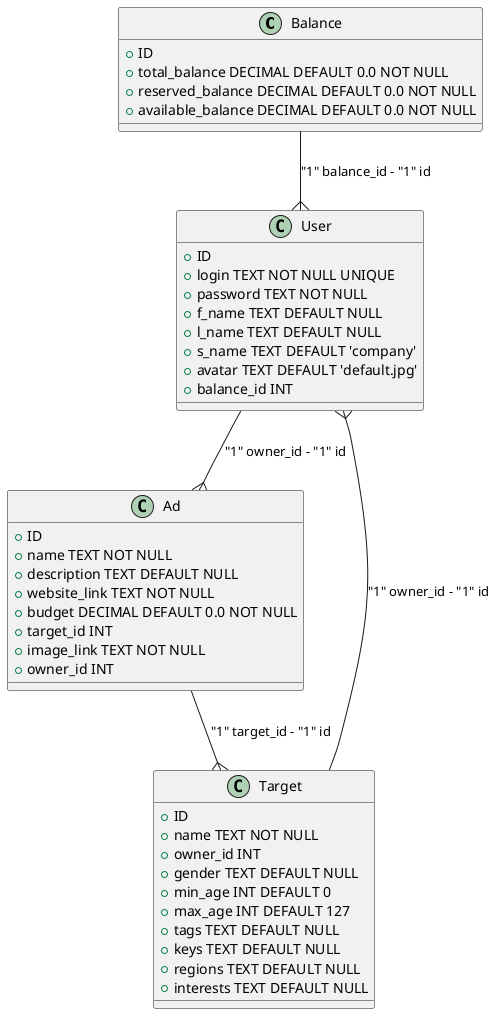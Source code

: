 @startuml

Class Balance {
  + ID
  + total_balance DECIMAL DEFAULT 0.0 NOT NULL
  + reserved_balance DECIMAL DEFAULT 0.0 NOT NULL
  + available_balance DECIMAL DEFAULT 0.0 NOT NULL
}

Class User {
  + ID
  + login TEXT NOT NULL UNIQUE
  + password TEXT NOT NULL
  + f_name TEXT DEFAULT NULL
  + l_name TEXT DEFAULT NULL
  + s_name TEXT DEFAULT 'company'
  + avatar TEXT DEFAULT 'default.jpg'
  + balance_id INT
}

Class Ad {
  + ID
  + name TEXT NOT NULL
  + description TEXT DEFAULT NULL
  + website_link TEXT NOT NULL
  + budget DECIMAL DEFAULT 0.0 NOT NULL
  + target_id INT
  + image_link TEXT NOT NULL
  + owner_id INT
}

Class Target {
  + ID
  + name TEXT NOT NULL
  + owner_id INT
  + gender TEXT DEFAULT NULL
  + min_age INT DEFAULT 0
  + max_age INT DEFAULT 127
  + tags TEXT DEFAULT NULL
  + keys TEXT DEFAULT NULL
  + regions TEXT DEFAULT NULL
  + interests TEXT DEFAULT NULL
}

Balance --{ User : "1" balance_id - "1" id
User --{ Ad : "1" owner_id - "1" id
Ad --{ Target : "1" target_id - "1" id
Target --{ User : "1" owner_id - "1" id
@enduml
